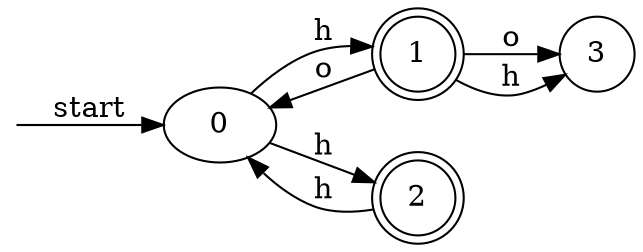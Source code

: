 digraph enfa {
    rankdir = LR;
    __start [style = invis, shape = point];
    __start -> "0" [ label = "start" ];
    node [shape = doublecircle]; "1" "2"
    node [shape = circle];
    "1" -> "0" [ label = "o" ];
    "1" -> "3" [ label = "o" ];
    "1" -> "3" [ label = "h" ];
    "0" -> "2" [ label = "h" ];
    "0" -> "1" [ label = "h" ];
    "2" -> "0" [ label = "h" ];
}
